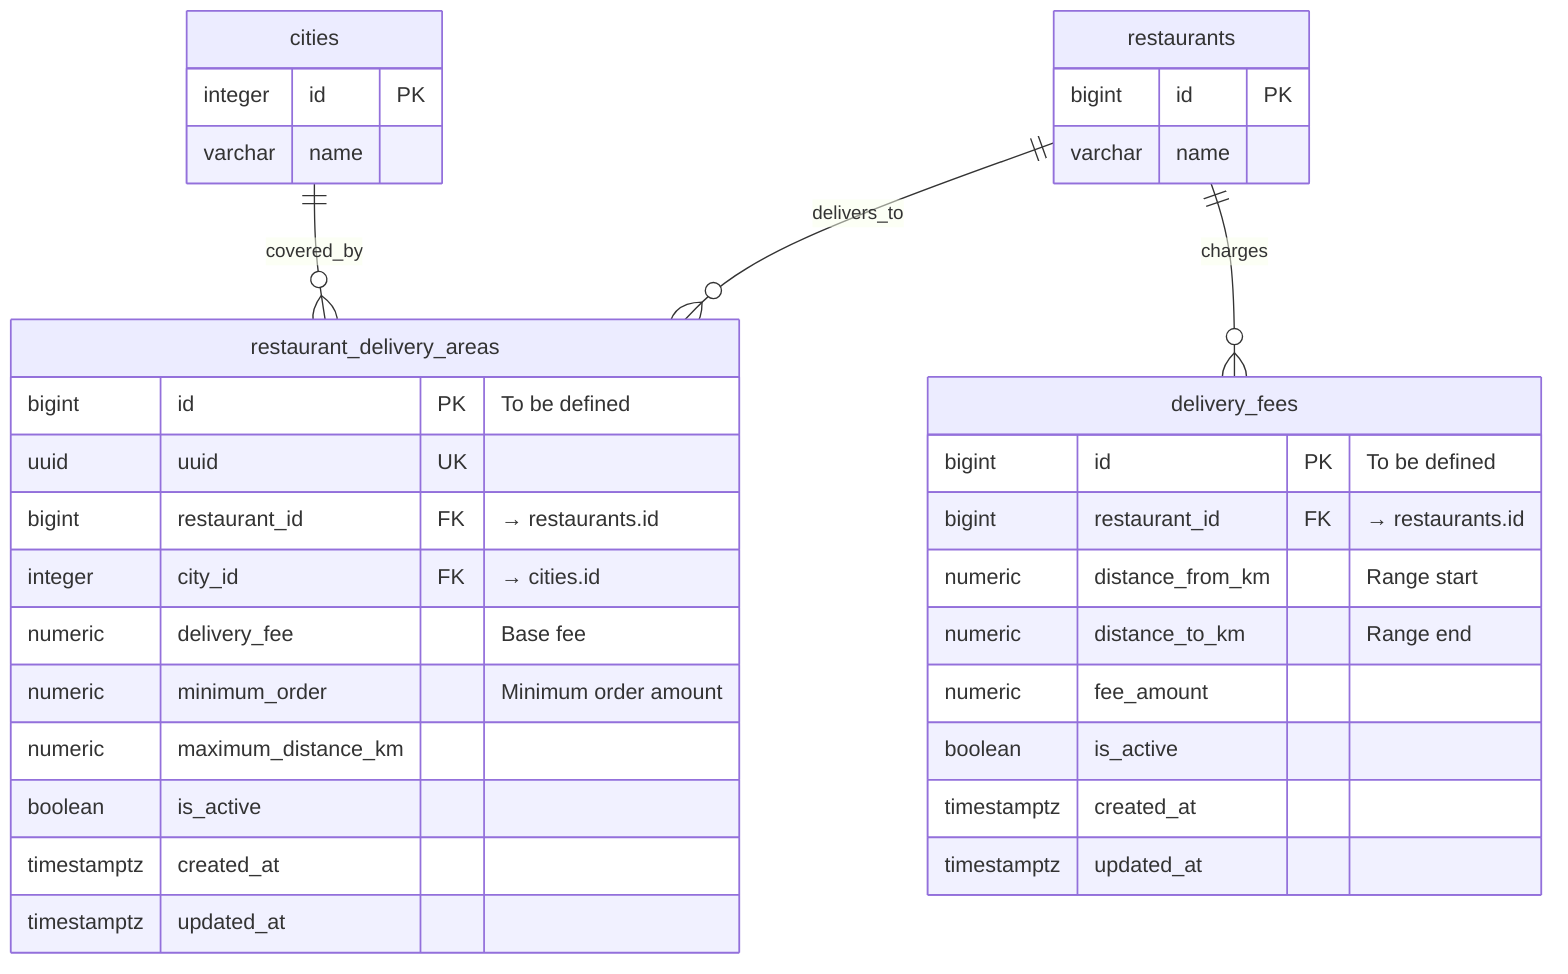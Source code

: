 erDiagram
    %% ============================================
    %% DELIVERY OPERATIONS ENTITY
    %% Status: ⏳ NOT STARTED (Can start: 2025-10-15)
    %% Purpose: Delivery areas, fees, driver assignments
    %% Dependencies: Location & Geography ✅
    %% ============================================

    %% TODO: Update this diagram when migration begins

    restaurants ||--o{ restaurant_delivery_areas : "delivers_to"
    cities ||--o{ restaurant_delivery_areas : "covered_by"
    restaurants ||--o{ delivery_fees : "charges"

    restaurant_delivery_areas {
        bigint id PK "To be defined"
        uuid uuid UK
        bigint restaurant_id FK "→ restaurants.id"
        integer city_id FK "→ cities.id"
        numeric delivery_fee "Base fee"
        numeric minimum_order "Minimum order amount"
        numeric maximum_distance_km
        boolean is_active
        timestamptz created_at
        timestamptz updated_at
    }

    delivery_fees {
        bigint id PK "To be defined"
        bigint restaurant_id FK "→ restaurants.id"
        numeric distance_from_km "Range start"
        numeric distance_to_km "Range end"
        numeric fee_amount
        boolean is_active
        timestamptz created_at
        timestamptz updated_at
    }

    %% Placeholder references
    restaurants {
        bigint id PK
        varchar name
    }

    cities {
        integer id PK
        varchar name
    }